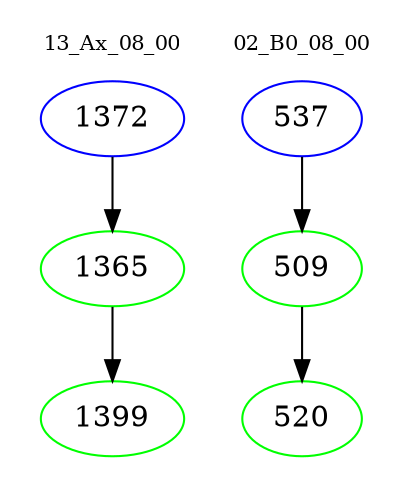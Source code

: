 digraph{
subgraph cluster_0 {
color = white
label = "13_Ax_08_00";
fontsize=10;
T0_1372 [label="1372", color="blue"]
T0_1372 -> T0_1365 [color="black"]
T0_1365 [label="1365", color="green"]
T0_1365 -> T0_1399 [color="black"]
T0_1399 [label="1399", color="green"]
}
subgraph cluster_1 {
color = white
label = "02_B0_08_00";
fontsize=10;
T1_537 [label="537", color="blue"]
T1_537 -> T1_509 [color="black"]
T1_509 [label="509", color="green"]
T1_509 -> T1_520 [color="black"]
T1_520 [label="520", color="green"]
}
}
